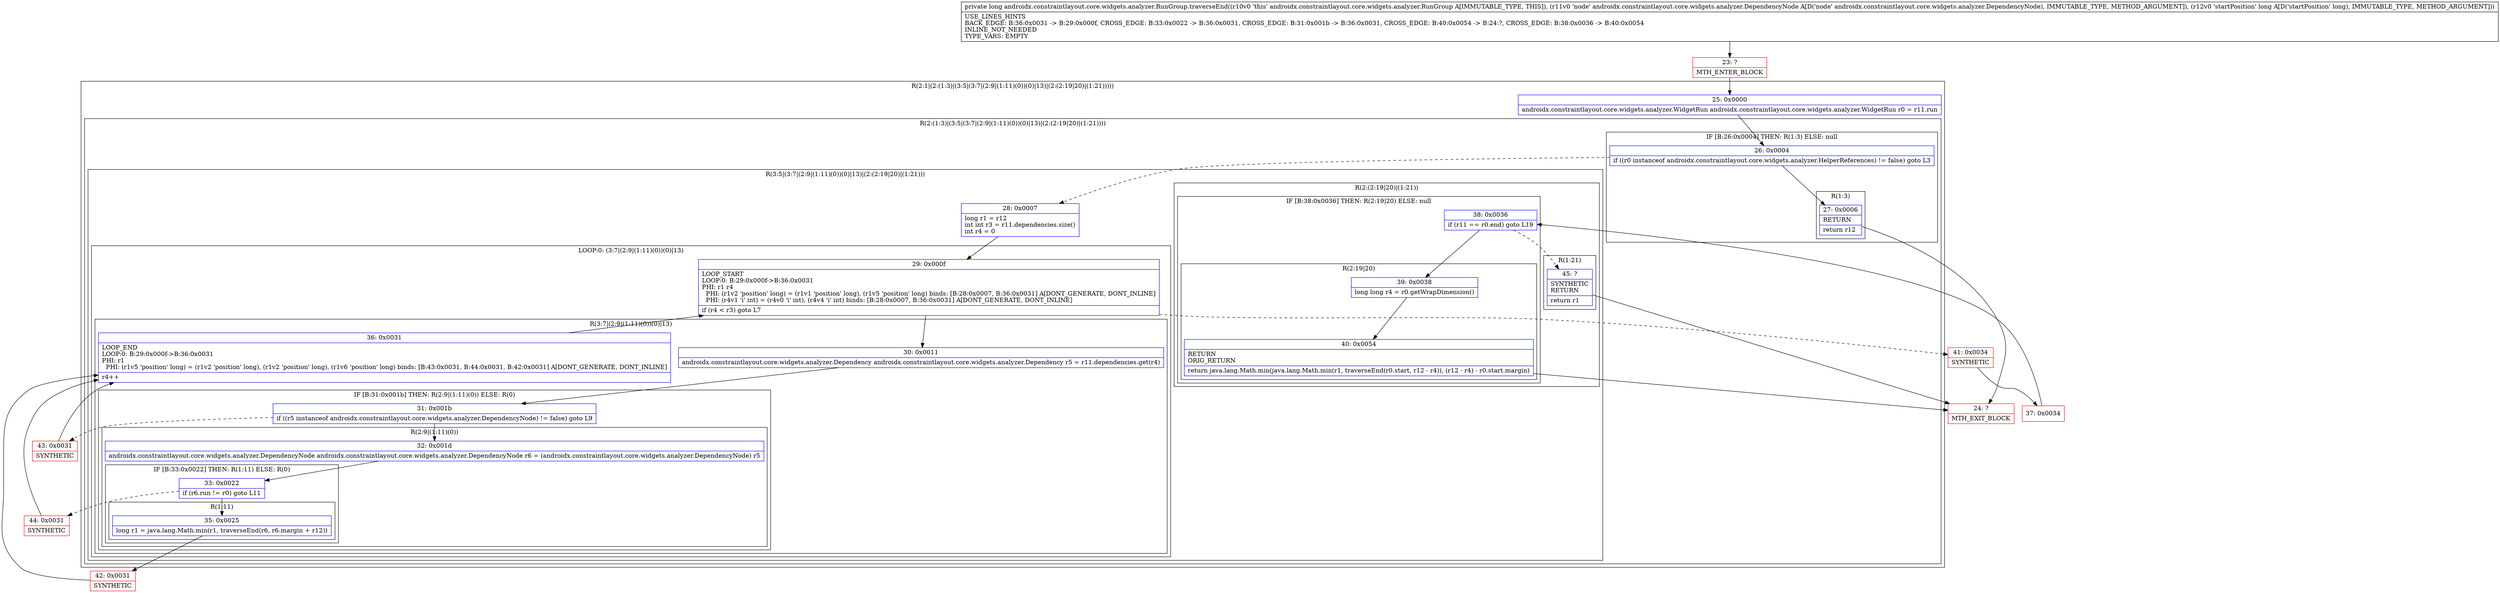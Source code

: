 digraph "CFG forandroidx.constraintlayout.core.widgets.analyzer.RunGroup.traverseEnd(Landroidx\/constraintlayout\/core\/widgets\/analyzer\/DependencyNode;J)J" {
subgraph cluster_Region_1878945423 {
label = "R(2:1|(2:(1:3)|(3:5|(3:7|(2:9|(1:11)(0))(0)|13)|(2:(2:19|20)|(1:21)))))";
node [shape=record,color=blue];
Node_25 [shape=record,label="{25\:\ 0x0000|androidx.constraintlayout.core.widgets.analyzer.WidgetRun androidx.constraintlayout.core.widgets.analyzer.WidgetRun r0 = r11.run\l}"];
subgraph cluster_Region_1348119421 {
label = "R(2:(1:3)|(3:5|(3:7|(2:9|(1:11)(0))(0)|13)|(2:(2:19|20)|(1:21))))";
node [shape=record,color=blue];
subgraph cluster_IfRegion_1575032053 {
label = "IF [B:26:0x0004] THEN: R(1:3) ELSE: null";
node [shape=record,color=blue];
Node_26 [shape=record,label="{26\:\ 0x0004|if ((r0 instanceof androidx.constraintlayout.core.widgets.analyzer.HelperReferences) != false) goto L3\l}"];
subgraph cluster_Region_449091870 {
label = "R(1:3)";
node [shape=record,color=blue];
Node_27 [shape=record,label="{27\:\ 0x0006|RETURN\l|return r12\l}"];
}
}
subgraph cluster_Region_2030933356 {
label = "R(3:5|(3:7|(2:9|(1:11)(0))(0)|13)|(2:(2:19|20)|(1:21)))";
node [shape=record,color=blue];
Node_28 [shape=record,label="{28\:\ 0x0007|long r1 = r12\lint int r3 = r11.dependencies.size()\lint r4 = 0\l}"];
subgraph cluster_LoopRegion_848561304 {
label = "LOOP:0: (3:7|(2:9|(1:11)(0))(0)|13)";
node [shape=record,color=blue];
Node_29 [shape=record,label="{29\:\ 0x000f|LOOP_START\lLOOP:0: B:29:0x000f\-\>B:36:0x0031\lPHI: r1 r4 \l  PHI: (r1v2 'position' long) = (r1v1 'position' long), (r1v5 'position' long) binds: [B:28:0x0007, B:36:0x0031] A[DONT_GENERATE, DONT_INLINE]\l  PHI: (r4v1 'i' int) = (r4v0 'i' int), (r4v4 'i' int) binds: [B:28:0x0007, B:36:0x0031] A[DONT_GENERATE, DONT_INLINE]\l|if (r4 \< r3) goto L7\l}"];
subgraph cluster_Region_665276755 {
label = "R(3:7|(2:9|(1:11)(0))(0)|13)";
node [shape=record,color=blue];
Node_30 [shape=record,label="{30\:\ 0x0011|androidx.constraintlayout.core.widgets.analyzer.Dependency androidx.constraintlayout.core.widgets.analyzer.Dependency r5 = r11.dependencies.get(r4)\l}"];
subgraph cluster_IfRegion_1235391528 {
label = "IF [B:31:0x001b] THEN: R(2:9|(1:11)(0)) ELSE: R(0)";
node [shape=record,color=blue];
Node_31 [shape=record,label="{31\:\ 0x001b|if ((r5 instanceof androidx.constraintlayout.core.widgets.analyzer.DependencyNode) != false) goto L9\l}"];
subgraph cluster_Region_546173920 {
label = "R(2:9|(1:11)(0))";
node [shape=record,color=blue];
Node_32 [shape=record,label="{32\:\ 0x001d|androidx.constraintlayout.core.widgets.analyzer.DependencyNode androidx.constraintlayout.core.widgets.analyzer.DependencyNode r6 = (androidx.constraintlayout.core.widgets.analyzer.DependencyNode) r5\l}"];
subgraph cluster_IfRegion_2077427824 {
label = "IF [B:33:0x0022] THEN: R(1:11) ELSE: R(0)";
node [shape=record,color=blue];
Node_33 [shape=record,label="{33\:\ 0x0022|if (r6.run != r0) goto L11\l}"];
subgraph cluster_Region_444502709 {
label = "R(1:11)";
node [shape=record,color=blue];
Node_35 [shape=record,label="{35\:\ 0x0025|long r1 = java.lang.Math.min(r1, traverseEnd(r6, r6.margin + r12))\l}"];
}
subgraph cluster_Region_2099205724 {
label = "R(0)";
node [shape=record,color=blue];
}
}
}
subgraph cluster_Region_1847250209 {
label = "R(0)";
node [shape=record,color=blue];
}
}
Node_36 [shape=record,label="{36\:\ 0x0031|LOOP_END\lLOOP:0: B:29:0x000f\-\>B:36:0x0031\lPHI: r1 \l  PHI: (r1v5 'position' long) = (r1v2 'position' long), (r1v2 'position' long), (r1v6 'position' long) binds: [B:43:0x0031, B:44:0x0031, B:42:0x0031] A[DONT_GENERATE, DONT_INLINE]\l|r4++\l}"];
}
}
subgraph cluster_Region_1805554396 {
label = "R(2:(2:19|20)|(1:21))";
node [shape=record,color=blue];
subgraph cluster_IfRegion_805888062 {
label = "IF [B:38:0x0036] THEN: R(2:19|20) ELSE: null";
node [shape=record,color=blue];
Node_38 [shape=record,label="{38\:\ 0x0036|if (r11 == r0.end) goto L19\l}"];
subgraph cluster_Region_740194982 {
label = "R(2:19|20)";
node [shape=record,color=blue];
Node_39 [shape=record,label="{39\:\ 0x0038|long long r4 = r0.getWrapDimension()\l}"];
Node_40 [shape=record,label="{40\:\ 0x0054|RETURN\lORIG_RETURN\l|return java.lang.Math.min(java.lang.Math.min(r1, traverseEnd(r0.start, r12 \- r4)), (r12 \- r4) \- r0.start.margin)\l}"];
}
}
subgraph cluster_Region_1828751572 {
label = "R(1:21)";
node [shape=record,color=blue];
Node_45 [shape=record,label="{45\:\ ?|SYNTHETIC\lRETURN\l|return r1\l}"];
}
}
}
}
}
Node_23 [shape=record,color=red,label="{23\:\ ?|MTH_ENTER_BLOCK\l}"];
Node_24 [shape=record,color=red,label="{24\:\ ?|MTH_EXIT_BLOCK\l}"];
Node_42 [shape=record,color=red,label="{42\:\ 0x0031|SYNTHETIC\l}"];
Node_44 [shape=record,color=red,label="{44\:\ 0x0031|SYNTHETIC\l}"];
Node_43 [shape=record,color=red,label="{43\:\ 0x0031|SYNTHETIC\l}"];
Node_41 [shape=record,color=red,label="{41\:\ 0x0034|SYNTHETIC\l}"];
Node_37 [shape=record,color=red,label="{37\:\ 0x0034}"];
MethodNode[shape=record,label="{private long androidx.constraintlayout.core.widgets.analyzer.RunGroup.traverseEnd((r10v0 'this' androidx.constraintlayout.core.widgets.analyzer.RunGroup A[IMMUTABLE_TYPE, THIS]), (r11v0 'node' androidx.constraintlayout.core.widgets.analyzer.DependencyNode A[D('node' androidx.constraintlayout.core.widgets.analyzer.DependencyNode), IMMUTABLE_TYPE, METHOD_ARGUMENT]), (r12v0 'startPosition' long A[D('startPosition' long), IMMUTABLE_TYPE, METHOD_ARGUMENT]))  | USE_LINES_HINTS\lBACK_EDGE: B:36:0x0031 \-\> B:29:0x000f, CROSS_EDGE: B:33:0x0022 \-\> B:36:0x0031, CROSS_EDGE: B:31:0x001b \-\> B:36:0x0031, CROSS_EDGE: B:40:0x0054 \-\> B:24:?, CROSS_EDGE: B:38:0x0036 \-\> B:40:0x0054\lINLINE_NOT_NEEDED\lTYPE_VARS: EMPTY\l}"];
MethodNode -> Node_23;Node_25 -> Node_26;
Node_26 -> Node_27;
Node_26 -> Node_28[style=dashed];
Node_27 -> Node_24;
Node_28 -> Node_29;
Node_29 -> Node_30;
Node_29 -> Node_41[style=dashed];
Node_30 -> Node_31;
Node_31 -> Node_32;
Node_31 -> Node_43[style=dashed];
Node_32 -> Node_33;
Node_33 -> Node_35;
Node_33 -> Node_44[style=dashed];
Node_35 -> Node_42;
Node_36 -> Node_29;
Node_38 -> Node_39;
Node_38 -> Node_45[style=dashed];
Node_39 -> Node_40;
Node_40 -> Node_24;
Node_45 -> Node_24;
Node_23 -> Node_25;
Node_42 -> Node_36;
Node_44 -> Node_36;
Node_43 -> Node_36;
Node_41 -> Node_37;
Node_37 -> Node_38;
}

